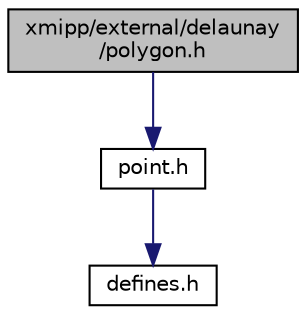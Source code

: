 digraph "xmipp/external/delaunay/polygon.h"
{
  edge [fontname="Helvetica",fontsize="10",labelfontname="Helvetica",labelfontsize="10"];
  node [fontname="Helvetica",fontsize="10",shape=record];
  Node0 [label="xmipp/external/delaunay\l/polygon.h",height=0.2,width=0.4,color="black", fillcolor="grey75", style="filled", fontcolor="black"];
  Node0 -> Node1 [color="midnightblue",fontsize="10",style="solid",fontname="Helvetica"];
  Node1 [label="point.h",height=0.2,width=0.4,color="black", fillcolor="white", style="filled",URL="$external_2delaunay_2point_8h.html"];
  Node1 -> Node2 [color="midnightblue",fontsize="10",style="solid",fontname="Helvetica"];
  Node2 [label="defines.h",height=0.2,width=0.4,color="black", fillcolor="white", style="filled",URL="$defines_8h.html"];
}
